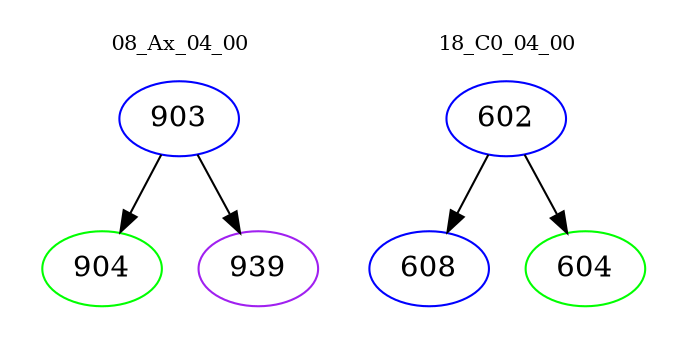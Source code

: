 digraph{
subgraph cluster_0 {
color = white
label = "08_Ax_04_00";
fontsize=10;
T0_903 [label="903", color="blue"]
T0_903 -> T0_904 [color="black"]
T0_904 [label="904", color="green"]
T0_903 -> T0_939 [color="black"]
T0_939 [label="939", color="purple"]
}
subgraph cluster_1 {
color = white
label = "18_C0_04_00";
fontsize=10;
T1_602 [label="602", color="blue"]
T1_602 -> T1_608 [color="black"]
T1_608 [label="608", color="blue"]
T1_602 -> T1_604 [color="black"]
T1_604 [label="604", color="green"]
}
}
